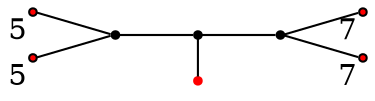 graph diagram {
node [shape=point,color=black];
rankdir = LR;
subgraph subdiagram {
2 -- 1 -- 3;
}
{5,6} -- 2;
{rank=same;1 -- 4};
3 -- {8,7};
4 [color=red];
5 [fillcolor=red,xlabel=5];
6 [fillcolor=red,xlabel=5];
7 [fillcolor=red,xlabel=7];
8 [fillcolor=red,xlabel=7];
}
